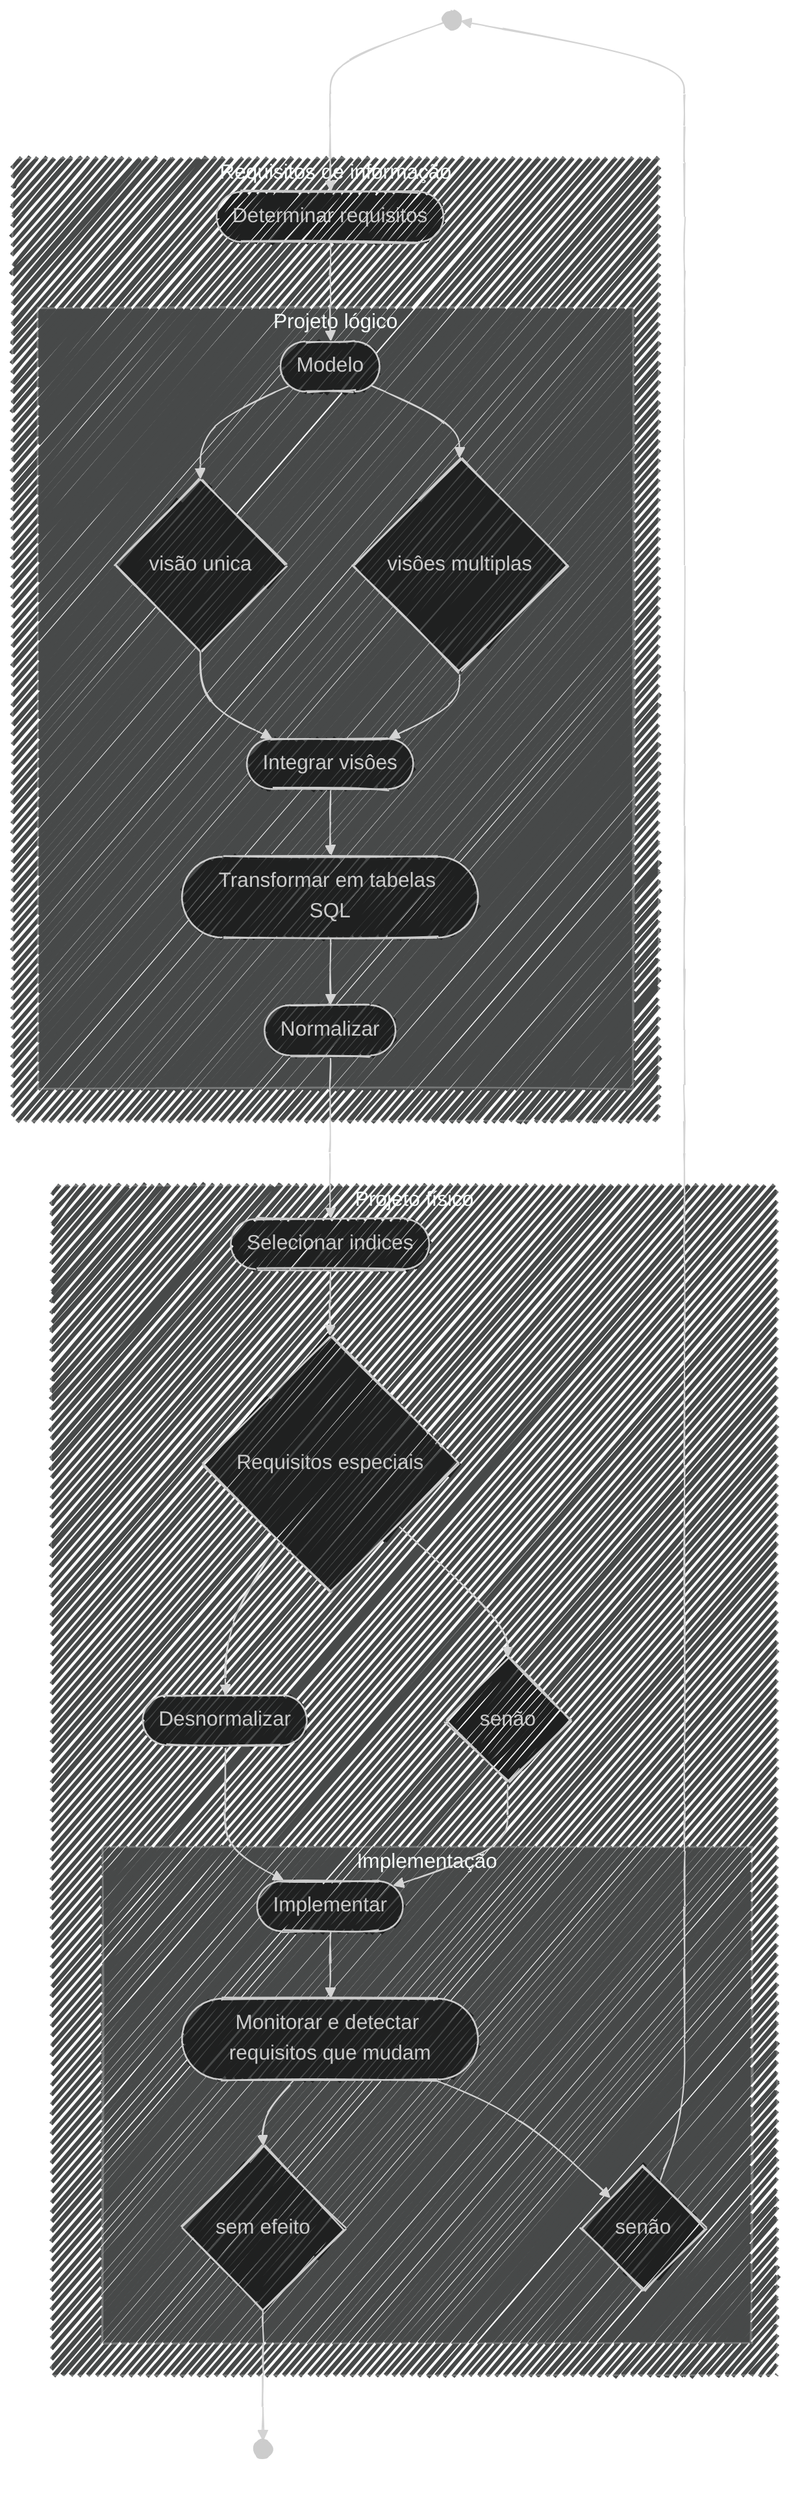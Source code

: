 ---
config:
    theme: dark
    look: handDrawn
    title: O ciclo de vida do banco de dados
---
flowchart TD
    inicio@{shape: f-circ}
    subgraph Requisitos de informação
        determinar-requisitos@{shape: stadium, label: "Determinar requisitos"}

    subgraph Projeto lógico
        modelo@{shape: stadium, label: "Modelo"}
        visao-unica@{shape: diamond, label: "visão unica"}
        visoes-multiplas@{shape: diamond, label: "visôes multiplas"}
        integrar-visoes@{shape: stadium, label: "Integrar visôes"}
        transformar-tabelas-sql@{shape: stadium, label: "Transformar em tabelas SQL"}
        normalizar@{shape: stadium, label: "Normalizar"}
    end    
    end

    subgraph Projeto físico
        selecionar-indices@{shape: stadium, label: "Selecionar indices"}
        requisitos-especiais-sim@{shape: diamond, label: "Requisitos especiais"}
        requisitos-especiais-nao@{shape: diamond, label: "senão"}
        desnormalizar@{shape: stadium, label: "Desnormalizar"}

    subgraph Implementação
        implementar@{shape: stadium, label: "Implementar"}
        monitorar-requisitos@{shape: stadium, label: "Monitorar e detectar requisitos que mudam"}
        requisitos-mudaram@{shape: diamond, label: "senão"}
        requisitos-nao-mudaram@{shape: diamond, label: "sem efeito"}
    end
    end
    fim@{shape: f-circ, label: "fim"}

    %% requisitos de informação %%
    inicio ---> determinar-requisitos
    determinar-requisitos --> modelo

    %% projeto lógico %%
    modelo --> visao-unica
    modelo --> visoes-multiplas
    visao-unica --> integrar-visoes
    visoes-multiplas --> integrar-visoes
    integrar-visoes --> transformar-tabelas-sql
    transformar-tabelas-sql --> normalizar

    %% projeto físico %%
    normalizar --> selecionar-indices
    selecionar-indices --> requisitos-especiais-sim
    requisitos-especiais-sim --> desnormalizar
    requisitos-especiais-sim --> requisitos-especiais-nao

    %% implementacao %%
    requisitos-especiais-nao --> implementar
    desnormalizar --> implementar
    implementar --> monitorar-requisitos
    monitorar-requisitos --> requisitos-nao-mudaram
    monitorar-requisitos --> requisitos-mudaram
    requisitos-mudaram --> inicio
    requisitos-nao-mudaram --> fim